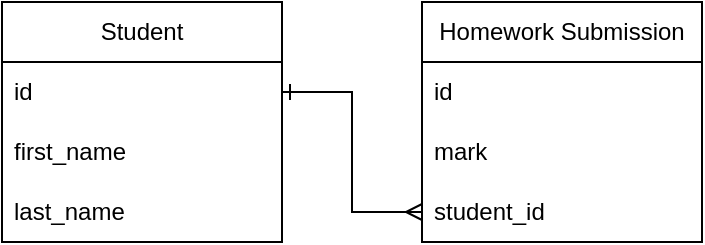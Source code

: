 <mxfile version="21.7.5" type="github">
  <diagram name="Page-1" id="ak6D-2J8KdFV9JxkVZGB">
    <mxGraphModel dx="1562" dy="845" grid="1" gridSize="10" guides="1" tooltips="1" connect="1" arrows="1" fold="1" page="1" pageScale="1" pageWidth="827" pageHeight="1169" math="0" shadow="0">
      <root>
        <mxCell id="0" />
        <mxCell id="1" parent="0" />
        <mxCell id="tchpGD0Z8fZ7TmrST-XN-5" value="Student" style="swimlane;fontStyle=0;childLayout=stackLayout;horizontal=1;startSize=30;horizontalStack=0;resizeParent=1;resizeParentMax=0;resizeLast=0;collapsible=1;marginBottom=0;whiteSpace=wrap;html=1;" vertex="1" parent="1">
          <mxGeometry x="210" y="290" width="140" height="120" as="geometry" />
        </mxCell>
        <mxCell id="tchpGD0Z8fZ7TmrST-XN-6" value="id" style="text;strokeColor=none;fillColor=none;align=left;verticalAlign=middle;spacingLeft=4;spacingRight=4;overflow=hidden;points=[[0,0.5],[1,0.5]];portConstraint=eastwest;rotatable=0;whiteSpace=wrap;html=1;" vertex="1" parent="tchpGD0Z8fZ7TmrST-XN-5">
          <mxGeometry y="30" width="140" height="30" as="geometry" />
        </mxCell>
        <mxCell id="tchpGD0Z8fZ7TmrST-XN-7" value="first_name" style="text;strokeColor=none;fillColor=none;align=left;verticalAlign=middle;spacingLeft=4;spacingRight=4;overflow=hidden;points=[[0,0.5],[1,0.5]];portConstraint=eastwest;rotatable=0;whiteSpace=wrap;html=1;" vertex="1" parent="tchpGD0Z8fZ7TmrST-XN-5">
          <mxGeometry y="60" width="140" height="30" as="geometry" />
        </mxCell>
        <mxCell id="tchpGD0Z8fZ7TmrST-XN-8" value="last_name" style="text;strokeColor=none;fillColor=none;align=left;verticalAlign=middle;spacingLeft=4;spacingRight=4;overflow=hidden;points=[[0,0.5],[1,0.5]];portConstraint=eastwest;rotatable=0;whiteSpace=wrap;html=1;" vertex="1" parent="tchpGD0Z8fZ7TmrST-XN-5">
          <mxGeometry y="90" width="140" height="30" as="geometry" />
        </mxCell>
        <mxCell id="tchpGD0Z8fZ7TmrST-XN-9" value="Homework Submission" style="swimlane;fontStyle=0;childLayout=stackLayout;horizontal=1;startSize=30;horizontalStack=0;resizeParent=1;resizeParentMax=0;resizeLast=0;collapsible=1;marginBottom=0;whiteSpace=wrap;html=1;" vertex="1" parent="1">
          <mxGeometry x="420" y="290" width="140" height="120" as="geometry" />
        </mxCell>
        <mxCell id="tchpGD0Z8fZ7TmrST-XN-10" value="id" style="text;strokeColor=none;fillColor=none;align=left;verticalAlign=middle;spacingLeft=4;spacingRight=4;overflow=hidden;points=[[0,0.5],[1,0.5]];portConstraint=eastwest;rotatable=0;whiteSpace=wrap;html=1;" vertex="1" parent="tchpGD0Z8fZ7TmrST-XN-9">
          <mxGeometry y="30" width="140" height="30" as="geometry" />
        </mxCell>
        <mxCell id="tchpGD0Z8fZ7TmrST-XN-11" value="mark" style="text;strokeColor=none;fillColor=none;align=left;verticalAlign=middle;spacingLeft=4;spacingRight=4;overflow=hidden;points=[[0,0.5],[1,0.5]];portConstraint=eastwest;rotatable=0;whiteSpace=wrap;html=1;" vertex="1" parent="tchpGD0Z8fZ7TmrST-XN-9">
          <mxGeometry y="60" width="140" height="30" as="geometry" />
        </mxCell>
        <mxCell id="tchpGD0Z8fZ7TmrST-XN-12" value="student_id" style="text;strokeColor=none;fillColor=none;align=left;verticalAlign=middle;spacingLeft=4;spacingRight=4;overflow=hidden;points=[[0,0.5],[1,0.5]];portConstraint=eastwest;rotatable=0;whiteSpace=wrap;html=1;" vertex="1" parent="tchpGD0Z8fZ7TmrST-XN-9">
          <mxGeometry y="90" width="140" height="30" as="geometry" />
        </mxCell>
        <mxCell id="tchpGD0Z8fZ7TmrST-XN-13" style="edgeStyle=orthogonalEdgeStyle;rounded=0;orthogonalLoop=1;jettySize=auto;html=1;exitX=0;exitY=0.5;exitDx=0;exitDy=0;startArrow=ERmany;startFill=0;endArrow=ERone;endFill=0;" edge="1" parent="1" source="tchpGD0Z8fZ7TmrST-XN-12" target="tchpGD0Z8fZ7TmrST-XN-6">
          <mxGeometry relative="1" as="geometry" />
        </mxCell>
      </root>
    </mxGraphModel>
  </diagram>
</mxfile>
